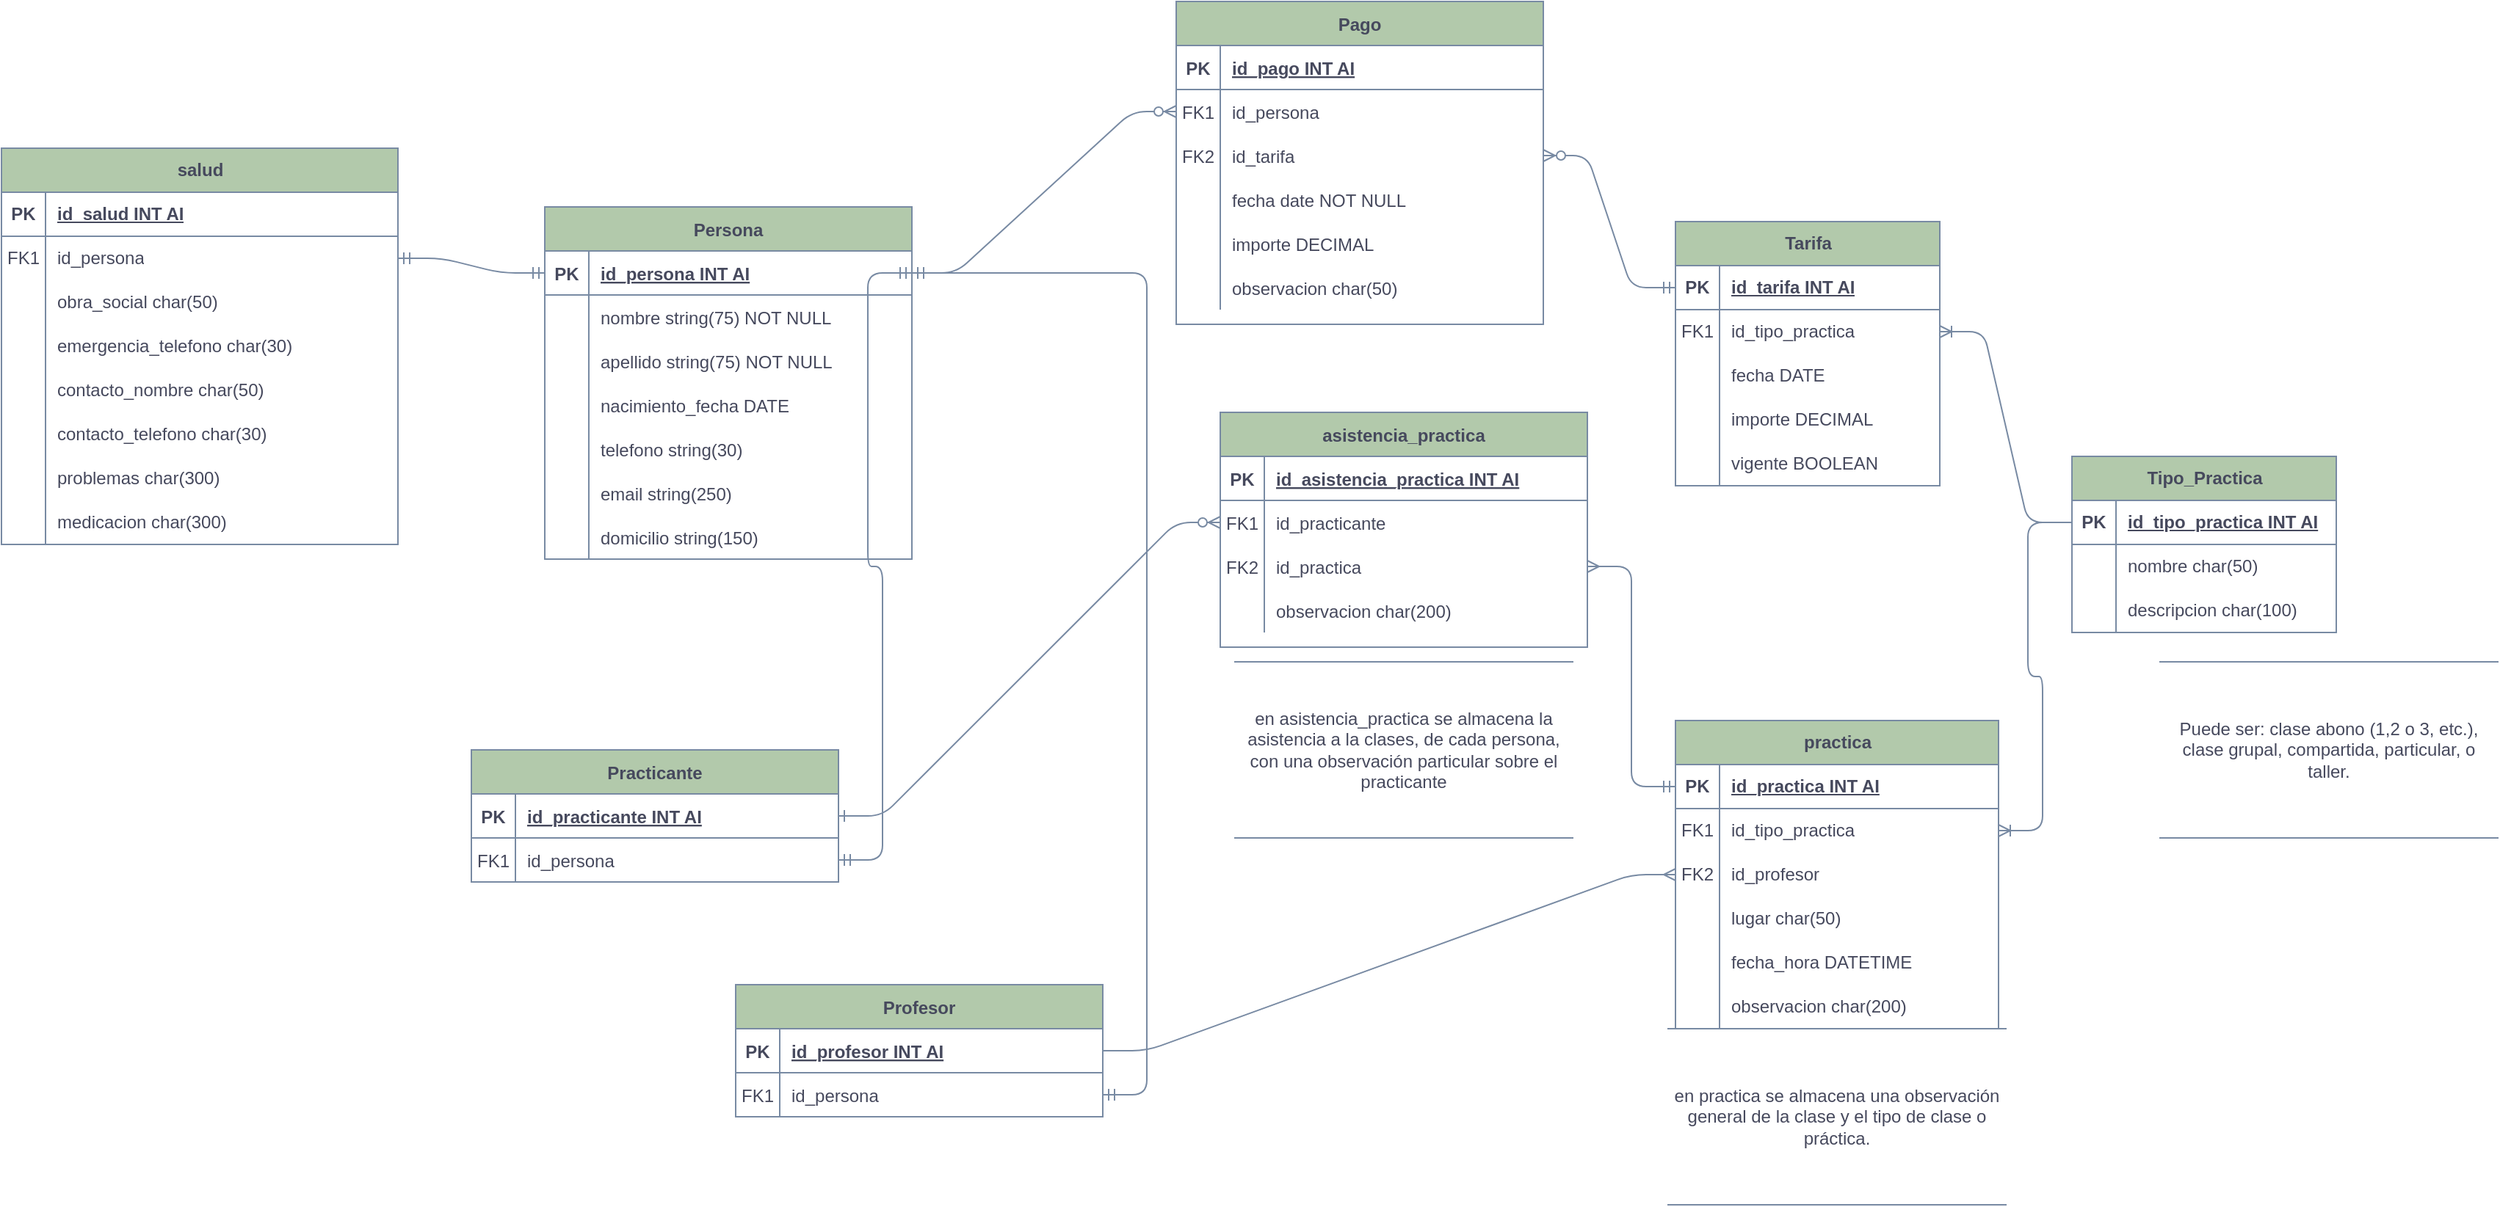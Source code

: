<mxfile version="24.7.4">
  <diagram name="Page-1" id="lLLKsgshNtCd9Sgo1Aam">
    <mxGraphModel dx="794" dy="686" grid="1" gridSize="10" guides="1" tooltips="1" connect="1" arrows="1" fold="1" page="1" pageScale="1" pageWidth="827" pageHeight="1169" math="0" shadow="0">
      <root>
        <mxCell id="0" />
        <mxCell id="1" parent="0" />
        <mxCell id="zrgPgJ_Zq0FAFuLVfWA_-1" value="" style="edgeStyle=entityRelationEdgeStyle;endArrow=ERzeroToMany;startArrow=ERone;endFill=1;startFill=0;labelBackgroundColor=none;strokeColor=#788AA3;fontColor=default;" parent="1" source="zrgPgJ_Zq0FAFuLVfWA_-23" target="zrgPgJ_Zq0FAFuLVfWA_-7" edge="1">
          <mxGeometry width="100" height="100" relative="1" as="geometry">
            <mxPoint x="1040" y="730" as="sourcePoint" />
            <mxPoint x="1140" y="630" as="targetPoint" />
          </mxGeometry>
        </mxCell>
        <mxCell id="zrgPgJ_Zq0FAFuLVfWA_-2" value="" style="edgeStyle=entityRelationEdgeStyle;endArrow=ERzeroToMany;startArrow=ERone;endFill=1;startFill=0;exitX=1;exitY=0.5;exitDx=0;exitDy=0;entryX=0;entryY=0.5;entryDx=0;entryDy=0;labelBackgroundColor=none;strokeColor=#788AA3;fontColor=default;" parent="1" source="zrgPgJ_Zq0FAFuLVfWA_-136" target="zrgPgJ_Zq0FAFuLVfWA_-111" edge="1">
          <mxGeometry width="100" height="100" relative="1" as="geometry">
            <mxPoint x="1070" y="220" as="sourcePoint" />
            <mxPoint x="1160" y="215" as="targetPoint" />
          </mxGeometry>
        </mxCell>
        <mxCell id="zrgPgJ_Zq0FAFuLVfWA_-3" value="Pago" style="shape=table;startSize=30;container=1;collapsible=1;childLayout=tableLayout;fixedRows=1;rowLines=0;fontStyle=1;align=center;resizeLast=1;labelBackgroundColor=none;fillColor=#B2C9AB;strokeColor=#788AA3;fontColor=#46495D;" parent="1" vertex="1">
          <mxGeometry x="840" y="40" width="250" height="220" as="geometry" />
        </mxCell>
        <mxCell id="zrgPgJ_Zq0FAFuLVfWA_-4" value="" style="shape=partialRectangle;collapsible=0;dropTarget=0;pointerEvents=0;fillColor=none;points=[[0,0.5],[1,0.5]];portConstraint=eastwest;top=0;left=0;right=0;bottom=1;labelBackgroundColor=none;strokeColor=#788AA3;fontColor=#46495D;" parent="zrgPgJ_Zq0FAFuLVfWA_-3" vertex="1">
          <mxGeometry y="30" width="250" height="30" as="geometry" />
        </mxCell>
        <mxCell id="zrgPgJ_Zq0FAFuLVfWA_-5" value="PK" style="shape=partialRectangle;overflow=hidden;connectable=0;fillColor=none;top=0;left=0;bottom=0;right=0;fontStyle=1;labelBackgroundColor=none;strokeColor=#788AA3;fontColor=#46495D;" parent="zrgPgJ_Zq0FAFuLVfWA_-4" vertex="1">
          <mxGeometry width="30" height="30" as="geometry">
            <mxRectangle width="30" height="30" as="alternateBounds" />
          </mxGeometry>
        </mxCell>
        <mxCell id="zrgPgJ_Zq0FAFuLVfWA_-6" value="id_pago INT AI" style="shape=partialRectangle;overflow=hidden;connectable=0;fillColor=none;top=0;left=0;bottom=0;right=0;align=left;spacingLeft=6;fontStyle=5;labelBackgroundColor=none;strokeColor=#788AA3;fontColor=#46495D;" parent="zrgPgJ_Zq0FAFuLVfWA_-4" vertex="1">
          <mxGeometry x="30" width="220" height="30" as="geometry">
            <mxRectangle width="220" height="30" as="alternateBounds" />
          </mxGeometry>
        </mxCell>
        <mxCell id="zrgPgJ_Zq0FAFuLVfWA_-7" value="" style="shape=partialRectangle;collapsible=0;dropTarget=0;pointerEvents=0;fillColor=none;points=[[0,0.5],[1,0.5]];portConstraint=eastwest;top=0;left=0;right=0;bottom=0;labelBackgroundColor=none;strokeColor=#788AA3;fontColor=#46495D;" parent="zrgPgJ_Zq0FAFuLVfWA_-3" vertex="1">
          <mxGeometry y="60" width="250" height="30" as="geometry" />
        </mxCell>
        <mxCell id="zrgPgJ_Zq0FAFuLVfWA_-8" value="FK1" style="shape=partialRectangle;overflow=hidden;connectable=0;fillColor=none;top=0;left=0;bottom=0;right=0;labelBackgroundColor=none;strokeColor=#788AA3;fontColor=#46495D;" parent="zrgPgJ_Zq0FAFuLVfWA_-7" vertex="1">
          <mxGeometry width="30" height="30" as="geometry">
            <mxRectangle width="30" height="30" as="alternateBounds" />
          </mxGeometry>
        </mxCell>
        <mxCell id="zrgPgJ_Zq0FAFuLVfWA_-9" value="id_persona" style="shape=partialRectangle;overflow=hidden;connectable=0;fillColor=none;top=0;left=0;bottom=0;right=0;align=left;spacingLeft=6;labelBackgroundColor=none;strokeColor=#788AA3;fontColor=#46495D;" parent="zrgPgJ_Zq0FAFuLVfWA_-7" vertex="1">
          <mxGeometry x="30" width="220" height="30" as="geometry">
            <mxRectangle width="220" height="30" as="alternateBounds" />
          </mxGeometry>
        </mxCell>
        <mxCell id="zrgPgJ_Zq0FAFuLVfWA_-10" style="shape=partialRectangle;collapsible=0;dropTarget=0;pointerEvents=0;fillColor=none;points=[[0,0.5],[1,0.5]];portConstraint=eastwest;top=0;left=0;right=0;bottom=0;labelBackgroundColor=none;strokeColor=#788AA3;fontColor=#46495D;" parent="zrgPgJ_Zq0FAFuLVfWA_-3" vertex="1">
          <mxGeometry y="90" width="250" height="30" as="geometry" />
        </mxCell>
        <mxCell id="zrgPgJ_Zq0FAFuLVfWA_-11" value="FK2" style="shape=partialRectangle;overflow=hidden;connectable=0;fillColor=none;top=0;left=0;bottom=0;right=0;labelBackgroundColor=none;strokeColor=#788AA3;fontColor=#46495D;" parent="zrgPgJ_Zq0FAFuLVfWA_-10" vertex="1">
          <mxGeometry width="30" height="30" as="geometry">
            <mxRectangle width="30" height="30" as="alternateBounds" />
          </mxGeometry>
        </mxCell>
        <mxCell id="zrgPgJ_Zq0FAFuLVfWA_-12" value="id_tarifa" style="shape=partialRectangle;overflow=hidden;connectable=0;fillColor=none;top=0;left=0;bottom=0;right=0;align=left;spacingLeft=6;labelBackgroundColor=none;strokeColor=#788AA3;fontColor=#46495D;" parent="zrgPgJ_Zq0FAFuLVfWA_-10" vertex="1">
          <mxGeometry x="30" width="220" height="30" as="geometry">
            <mxRectangle width="220" height="30" as="alternateBounds" />
          </mxGeometry>
        </mxCell>
        <mxCell id="zrgPgJ_Zq0FAFuLVfWA_-13" value="" style="shape=partialRectangle;collapsible=0;dropTarget=0;pointerEvents=0;fillColor=none;points=[[0,0.5],[1,0.5]];portConstraint=eastwest;top=0;left=0;right=0;bottom=0;labelBackgroundColor=none;strokeColor=#788AA3;fontColor=#46495D;" parent="zrgPgJ_Zq0FAFuLVfWA_-3" vertex="1">
          <mxGeometry y="120" width="250" height="30" as="geometry" />
        </mxCell>
        <mxCell id="zrgPgJ_Zq0FAFuLVfWA_-14" value="" style="shape=partialRectangle;overflow=hidden;connectable=0;fillColor=none;top=0;left=0;bottom=0;right=0;labelBackgroundColor=none;strokeColor=#788AA3;fontColor=#46495D;" parent="zrgPgJ_Zq0FAFuLVfWA_-13" vertex="1">
          <mxGeometry width="30" height="30" as="geometry">
            <mxRectangle width="30" height="30" as="alternateBounds" />
          </mxGeometry>
        </mxCell>
        <mxCell id="zrgPgJ_Zq0FAFuLVfWA_-15" value="fecha date NOT NULL" style="shape=partialRectangle;overflow=hidden;connectable=0;fillColor=none;top=0;left=0;bottom=0;right=0;align=left;spacingLeft=6;labelBackgroundColor=none;strokeColor=#788AA3;fontColor=#46495D;" parent="zrgPgJ_Zq0FAFuLVfWA_-13" vertex="1">
          <mxGeometry x="30" width="220" height="30" as="geometry">
            <mxRectangle width="220" height="30" as="alternateBounds" />
          </mxGeometry>
        </mxCell>
        <mxCell id="zrgPgJ_Zq0FAFuLVfWA_-16" style="shape=partialRectangle;collapsible=0;dropTarget=0;pointerEvents=0;fillColor=none;points=[[0,0.5],[1,0.5]];portConstraint=eastwest;top=0;left=0;right=0;bottom=0;labelBackgroundColor=none;strokeColor=#788AA3;fontColor=#46495D;" parent="zrgPgJ_Zq0FAFuLVfWA_-3" vertex="1">
          <mxGeometry y="150" width="250" height="30" as="geometry" />
        </mxCell>
        <mxCell id="zrgPgJ_Zq0FAFuLVfWA_-17" style="shape=partialRectangle;overflow=hidden;connectable=0;fillColor=none;top=0;left=0;bottom=0;right=0;labelBackgroundColor=none;strokeColor=#788AA3;fontColor=#46495D;" parent="zrgPgJ_Zq0FAFuLVfWA_-16" vertex="1">
          <mxGeometry width="30" height="30" as="geometry">
            <mxRectangle width="30" height="30" as="alternateBounds" />
          </mxGeometry>
        </mxCell>
        <mxCell id="zrgPgJ_Zq0FAFuLVfWA_-18" value="importe DECIMAL" style="shape=partialRectangle;overflow=hidden;connectable=0;fillColor=none;top=0;left=0;bottom=0;right=0;align=left;spacingLeft=6;labelBackgroundColor=none;strokeColor=#788AA3;fontColor=#46495D;" parent="zrgPgJ_Zq0FAFuLVfWA_-16" vertex="1">
          <mxGeometry x="30" width="220" height="30" as="geometry">
            <mxRectangle width="220" height="30" as="alternateBounds" />
          </mxGeometry>
        </mxCell>
        <mxCell id="zrgPgJ_Zq0FAFuLVfWA_-19" style="shape=partialRectangle;collapsible=0;dropTarget=0;pointerEvents=0;fillColor=none;points=[[0,0.5],[1,0.5]];portConstraint=eastwest;top=0;left=0;right=0;bottom=0;labelBackgroundColor=none;strokeColor=#788AA3;fontColor=#46495D;" parent="zrgPgJ_Zq0FAFuLVfWA_-3" vertex="1">
          <mxGeometry y="180" width="250" height="30" as="geometry" />
        </mxCell>
        <mxCell id="zrgPgJ_Zq0FAFuLVfWA_-20" style="shape=partialRectangle;overflow=hidden;connectable=0;fillColor=none;top=0;left=0;bottom=0;right=0;labelBackgroundColor=none;strokeColor=#788AA3;fontColor=#46495D;" parent="zrgPgJ_Zq0FAFuLVfWA_-19" vertex="1">
          <mxGeometry width="30" height="30" as="geometry">
            <mxRectangle width="30" height="30" as="alternateBounds" />
          </mxGeometry>
        </mxCell>
        <mxCell id="zrgPgJ_Zq0FAFuLVfWA_-21" value="observacion char(50)" style="shape=partialRectangle;overflow=hidden;connectable=0;fillColor=none;top=0;left=0;bottom=0;right=0;align=left;spacingLeft=6;labelBackgroundColor=none;strokeColor=#788AA3;fontColor=#46495D;" parent="zrgPgJ_Zq0FAFuLVfWA_-19" vertex="1">
          <mxGeometry x="30" width="220" height="30" as="geometry">
            <mxRectangle width="220" height="30" as="alternateBounds" />
          </mxGeometry>
        </mxCell>
        <mxCell id="zrgPgJ_Zq0FAFuLVfWA_-22" value="Persona" style="shape=table;startSize=30;container=1;collapsible=1;childLayout=tableLayout;fixedRows=1;rowLines=0;fontStyle=1;align=center;resizeLast=1;labelBackgroundColor=none;fillColor=#B2C9AB;strokeColor=#788AA3;fontColor=#46495D;" parent="1" vertex="1">
          <mxGeometry x="410" y="180" width="250" height="240" as="geometry" />
        </mxCell>
        <mxCell id="zrgPgJ_Zq0FAFuLVfWA_-23" value="" style="shape=partialRectangle;collapsible=0;dropTarget=0;pointerEvents=0;fillColor=none;points=[[0,0.5],[1,0.5]];portConstraint=eastwest;top=0;left=0;right=0;bottom=1;labelBackgroundColor=none;strokeColor=#788AA3;fontColor=#46495D;" parent="zrgPgJ_Zq0FAFuLVfWA_-22" vertex="1">
          <mxGeometry y="30" width="250" height="30" as="geometry" />
        </mxCell>
        <mxCell id="zrgPgJ_Zq0FAFuLVfWA_-24" value="PK" style="shape=partialRectangle;overflow=hidden;connectable=0;fillColor=none;top=0;left=0;bottom=0;right=0;fontStyle=1;labelBackgroundColor=none;strokeColor=#788AA3;fontColor=#46495D;" parent="zrgPgJ_Zq0FAFuLVfWA_-23" vertex="1">
          <mxGeometry width="30" height="30" as="geometry">
            <mxRectangle width="30" height="30" as="alternateBounds" />
          </mxGeometry>
        </mxCell>
        <mxCell id="zrgPgJ_Zq0FAFuLVfWA_-25" value="id_persona INT AI" style="shape=partialRectangle;overflow=hidden;connectable=0;fillColor=none;top=0;left=0;bottom=0;right=0;align=left;spacingLeft=6;fontStyle=5;labelBackgroundColor=none;strokeColor=#788AA3;fontColor=#46495D;" parent="zrgPgJ_Zq0FAFuLVfWA_-23" vertex="1">
          <mxGeometry x="30" width="220" height="30" as="geometry">
            <mxRectangle width="220" height="30" as="alternateBounds" />
          </mxGeometry>
        </mxCell>
        <mxCell id="zrgPgJ_Zq0FAFuLVfWA_-26" value="" style="shape=partialRectangle;collapsible=0;dropTarget=0;pointerEvents=0;fillColor=none;points=[[0,0.5],[1,0.5]];portConstraint=eastwest;top=0;left=0;right=0;bottom=0;labelBackgroundColor=none;strokeColor=#788AA3;fontColor=#46495D;" parent="zrgPgJ_Zq0FAFuLVfWA_-22" vertex="1">
          <mxGeometry y="60" width="250" height="30" as="geometry" />
        </mxCell>
        <mxCell id="zrgPgJ_Zq0FAFuLVfWA_-27" value="" style="shape=partialRectangle;overflow=hidden;connectable=0;fillColor=none;top=0;left=0;bottom=0;right=0;labelBackgroundColor=none;strokeColor=#788AA3;fontColor=#46495D;" parent="zrgPgJ_Zq0FAFuLVfWA_-26" vertex="1">
          <mxGeometry width="30" height="30" as="geometry">
            <mxRectangle width="30" height="30" as="alternateBounds" />
          </mxGeometry>
        </mxCell>
        <mxCell id="zrgPgJ_Zq0FAFuLVfWA_-28" value="nombre string(75) NOT NULL" style="shape=partialRectangle;overflow=hidden;connectable=0;fillColor=none;top=0;left=0;bottom=0;right=0;align=left;spacingLeft=6;rowspan=1;labelBackgroundColor=none;strokeColor=#788AA3;fontColor=#46495D;" parent="zrgPgJ_Zq0FAFuLVfWA_-26" vertex="1">
          <mxGeometry x="30" width="220" height="30" as="geometry">
            <mxRectangle width="220" height="30" as="alternateBounds" />
          </mxGeometry>
        </mxCell>
        <mxCell id="zrgPgJ_Zq0FAFuLVfWA_-29" style="shape=partialRectangle;collapsible=0;dropTarget=0;pointerEvents=0;fillColor=none;points=[[0,0.5],[1,0.5]];portConstraint=eastwest;top=0;left=0;right=0;bottom=0;labelBackgroundColor=none;strokeColor=#788AA3;fontColor=#46495D;" parent="zrgPgJ_Zq0FAFuLVfWA_-22" vertex="1">
          <mxGeometry y="90" width="250" height="30" as="geometry" />
        </mxCell>
        <mxCell id="zrgPgJ_Zq0FAFuLVfWA_-30" style="shape=partialRectangle;overflow=hidden;connectable=0;fillColor=none;top=0;left=0;bottom=0;right=0;labelBackgroundColor=none;strokeColor=#788AA3;fontColor=#46495D;" parent="zrgPgJ_Zq0FAFuLVfWA_-29" vertex="1">
          <mxGeometry width="30" height="30" as="geometry">
            <mxRectangle width="30" height="30" as="alternateBounds" />
          </mxGeometry>
        </mxCell>
        <mxCell id="zrgPgJ_Zq0FAFuLVfWA_-31" value="apellido string(75) NOT NULL" style="shape=partialRectangle;overflow=hidden;connectable=0;fillColor=none;top=0;left=0;bottom=0;right=0;align=left;spacingLeft=6;labelBackgroundColor=none;strokeColor=#788AA3;fontColor=#46495D;" parent="zrgPgJ_Zq0FAFuLVfWA_-29" vertex="1">
          <mxGeometry x="30" width="220" height="30" as="geometry">
            <mxRectangle width="220" height="30" as="alternateBounds" />
          </mxGeometry>
        </mxCell>
        <mxCell id="zrgPgJ_Zq0FAFuLVfWA_-32" style="shape=partialRectangle;collapsible=0;dropTarget=0;pointerEvents=0;fillColor=none;points=[[0,0.5],[1,0.5]];portConstraint=eastwest;top=0;left=0;right=0;bottom=0;labelBackgroundColor=none;strokeColor=#788AA3;fontColor=#46495D;" parent="zrgPgJ_Zq0FAFuLVfWA_-22" vertex="1">
          <mxGeometry y="120" width="250" height="30" as="geometry" />
        </mxCell>
        <mxCell id="zrgPgJ_Zq0FAFuLVfWA_-33" style="shape=partialRectangle;overflow=hidden;connectable=0;fillColor=none;top=0;left=0;bottom=0;right=0;labelBackgroundColor=none;strokeColor=#788AA3;fontColor=#46495D;" parent="zrgPgJ_Zq0FAFuLVfWA_-32" vertex="1">
          <mxGeometry width="30" height="30" as="geometry">
            <mxRectangle width="30" height="30" as="alternateBounds" />
          </mxGeometry>
        </mxCell>
        <mxCell id="zrgPgJ_Zq0FAFuLVfWA_-34" value="nacimiento_fecha DATE" style="shape=partialRectangle;overflow=hidden;connectable=0;fillColor=none;top=0;left=0;bottom=0;right=0;align=left;spacingLeft=6;labelBackgroundColor=none;strokeColor=#788AA3;fontColor=#46495D;" parent="zrgPgJ_Zq0FAFuLVfWA_-32" vertex="1">
          <mxGeometry x="30" width="220" height="30" as="geometry">
            <mxRectangle width="220" height="30" as="alternateBounds" />
          </mxGeometry>
        </mxCell>
        <mxCell id="zrgPgJ_Zq0FAFuLVfWA_-35" style="shape=partialRectangle;collapsible=0;dropTarget=0;pointerEvents=0;fillColor=none;points=[[0,0.5],[1,0.5]];portConstraint=eastwest;top=0;left=0;right=0;bottom=0;labelBackgroundColor=none;strokeColor=#788AA3;fontColor=#46495D;" parent="zrgPgJ_Zq0FAFuLVfWA_-22" vertex="1">
          <mxGeometry y="150" width="250" height="30" as="geometry" />
        </mxCell>
        <mxCell id="zrgPgJ_Zq0FAFuLVfWA_-36" style="shape=partialRectangle;overflow=hidden;connectable=0;fillColor=none;top=0;left=0;bottom=0;right=0;labelBackgroundColor=none;strokeColor=#788AA3;fontColor=#46495D;" parent="zrgPgJ_Zq0FAFuLVfWA_-35" vertex="1">
          <mxGeometry width="30" height="30" as="geometry">
            <mxRectangle width="30" height="30" as="alternateBounds" />
          </mxGeometry>
        </mxCell>
        <mxCell id="zrgPgJ_Zq0FAFuLVfWA_-37" value="telefono string(30)" style="shape=partialRectangle;overflow=hidden;connectable=0;fillColor=none;top=0;left=0;bottom=0;right=0;align=left;spacingLeft=6;labelBackgroundColor=none;strokeColor=#788AA3;fontColor=#46495D;" parent="zrgPgJ_Zq0FAFuLVfWA_-35" vertex="1">
          <mxGeometry x="30" width="220" height="30" as="geometry">
            <mxRectangle width="220" height="30" as="alternateBounds" />
          </mxGeometry>
        </mxCell>
        <mxCell id="zrgPgJ_Zq0FAFuLVfWA_-38" style="shape=partialRectangle;collapsible=0;dropTarget=0;pointerEvents=0;fillColor=none;points=[[0,0.5],[1,0.5]];portConstraint=eastwest;top=0;left=0;right=0;bottom=0;labelBackgroundColor=none;strokeColor=#788AA3;fontColor=#46495D;" parent="zrgPgJ_Zq0FAFuLVfWA_-22" vertex="1">
          <mxGeometry y="180" width="250" height="30" as="geometry" />
        </mxCell>
        <mxCell id="zrgPgJ_Zq0FAFuLVfWA_-39" style="shape=partialRectangle;overflow=hidden;connectable=0;fillColor=none;top=0;left=0;bottom=0;right=0;labelBackgroundColor=none;strokeColor=#788AA3;fontColor=#46495D;" parent="zrgPgJ_Zq0FAFuLVfWA_-38" vertex="1">
          <mxGeometry width="30" height="30" as="geometry">
            <mxRectangle width="30" height="30" as="alternateBounds" />
          </mxGeometry>
        </mxCell>
        <mxCell id="zrgPgJ_Zq0FAFuLVfWA_-40" value="email string(250)" style="shape=partialRectangle;overflow=hidden;connectable=0;fillColor=none;top=0;left=0;bottom=0;right=0;align=left;spacingLeft=6;labelBackgroundColor=none;strokeColor=#788AA3;fontColor=#46495D;" parent="zrgPgJ_Zq0FAFuLVfWA_-38" vertex="1">
          <mxGeometry x="30" width="220" height="30" as="geometry">
            <mxRectangle width="220" height="30" as="alternateBounds" />
          </mxGeometry>
        </mxCell>
        <mxCell id="zrgPgJ_Zq0FAFuLVfWA_-41" style="shape=partialRectangle;collapsible=0;dropTarget=0;pointerEvents=0;fillColor=none;points=[[0,0.5],[1,0.5]];portConstraint=eastwest;top=0;left=0;right=0;bottom=0;labelBackgroundColor=none;strokeColor=#788AA3;fontColor=#46495D;" parent="zrgPgJ_Zq0FAFuLVfWA_-22" vertex="1">
          <mxGeometry y="210" width="250" height="30" as="geometry" />
        </mxCell>
        <mxCell id="zrgPgJ_Zq0FAFuLVfWA_-42" style="shape=partialRectangle;overflow=hidden;connectable=0;fillColor=none;top=0;left=0;bottom=0;right=0;labelBackgroundColor=none;strokeColor=#788AA3;fontColor=#46495D;" parent="zrgPgJ_Zq0FAFuLVfWA_-41" vertex="1">
          <mxGeometry width="30" height="30" as="geometry">
            <mxRectangle width="30" height="30" as="alternateBounds" />
          </mxGeometry>
        </mxCell>
        <mxCell id="zrgPgJ_Zq0FAFuLVfWA_-43" value="domicilio string(150)" style="shape=partialRectangle;overflow=hidden;connectable=0;fillColor=none;top=0;left=0;bottom=0;right=0;align=left;spacingLeft=6;labelBackgroundColor=none;strokeColor=#788AA3;fontColor=#46495D;" parent="zrgPgJ_Zq0FAFuLVfWA_-41" vertex="1">
          <mxGeometry x="30" width="220" height="30" as="geometry">
            <mxRectangle width="220" height="30" as="alternateBounds" />
          </mxGeometry>
        </mxCell>
        <mxCell id="zrgPgJ_Zq0FAFuLVfWA_-44" value="Tarifa" style="shape=table;startSize=30;container=1;collapsible=1;childLayout=tableLayout;fixedRows=1;rowLines=0;fontStyle=1;align=center;resizeLast=1;html=1;labelBackgroundColor=none;fillColor=#B2C9AB;strokeColor=#788AA3;fontColor=#46495D;" parent="1" vertex="1">
          <mxGeometry x="1180" y="190" width="180" height="180" as="geometry" />
        </mxCell>
        <mxCell id="zrgPgJ_Zq0FAFuLVfWA_-45" value="" style="shape=tableRow;horizontal=0;startSize=0;swimlaneHead=0;swimlaneBody=0;fillColor=none;collapsible=0;dropTarget=0;points=[[0,0.5],[1,0.5]];portConstraint=eastwest;top=0;left=0;right=0;bottom=1;labelBackgroundColor=none;strokeColor=#788AA3;fontColor=#46495D;" parent="zrgPgJ_Zq0FAFuLVfWA_-44" vertex="1">
          <mxGeometry y="30" width="180" height="30" as="geometry" />
        </mxCell>
        <mxCell id="zrgPgJ_Zq0FAFuLVfWA_-46" value="PK" style="shape=partialRectangle;connectable=0;fillColor=none;top=0;left=0;bottom=0;right=0;fontStyle=1;overflow=hidden;whiteSpace=wrap;html=1;labelBackgroundColor=none;strokeColor=#788AA3;fontColor=#46495D;" parent="zrgPgJ_Zq0FAFuLVfWA_-45" vertex="1">
          <mxGeometry width="30" height="30" as="geometry">
            <mxRectangle width="30" height="30" as="alternateBounds" />
          </mxGeometry>
        </mxCell>
        <mxCell id="zrgPgJ_Zq0FAFuLVfWA_-47" value="id_tarifa INT AI" style="shape=partialRectangle;connectable=0;fillColor=none;top=0;left=0;bottom=0;right=0;align=left;spacingLeft=6;fontStyle=5;overflow=hidden;whiteSpace=wrap;html=1;labelBackgroundColor=none;strokeColor=#788AA3;fontColor=#46495D;" parent="zrgPgJ_Zq0FAFuLVfWA_-45" vertex="1">
          <mxGeometry x="30" width="150" height="30" as="geometry">
            <mxRectangle width="150" height="30" as="alternateBounds" />
          </mxGeometry>
        </mxCell>
        <mxCell id="zrgPgJ_Zq0FAFuLVfWA_-48" style="shape=tableRow;horizontal=0;startSize=0;swimlaneHead=0;swimlaneBody=0;fillColor=none;collapsible=0;dropTarget=0;points=[[0,0.5],[1,0.5]];portConstraint=eastwest;top=0;left=0;right=0;bottom=0;labelBackgroundColor=none;strokeColor=#788AA3;fontColor=#46495D;" parent="zrgPgJ_Zq0FAFuLVfWA_-44" vertex="1">
          <mxGeometry y="60" width="180" height="30" as="geometry" />
        </mxCell>
        <mxCell id="zrgPgJ_Zq0FAFuLVfWA_-49" value="FK1" style="shape=partialRectangle;connectable=0;fillColor=none;top=0;left=0;bottom=0;right=0;editable=1;overflow=hidden;whiteSpace=wrap;html=1;labelBackgroundColor=none;strokeColor=#788AA3;fontColor=#46495D;" parent="zrgPgJ_Zq0FAFuLVfWA_-48" vertex="1">
          <mxGeometry width="30" height="30" as="geometry">
            <mxRectangle width="30" height="30" as="alternateBounds" />
          </mxGeometry>
        </mxCell>
        <mxCell id="zrgPgJ_Zq0FAFuLVfWA_-50" value="id_tipo_practica" style="shape=partialRectangle;connectable=0;fillColor=none;top=0;left=0;bottom=0;right=0;align=left;spacingLeft=6;overflow=hidden;whiteSpace=wrap;html=1;labelBackgroundColor=none;strokeColor=#788AA3;fontColor=#46495D;" parent="zrgPgJ_Zq0FAFuLVfWA_-48" vertex="1">
          <mxGeometry x="30" width="150" height="30" as="geometry">
            <mxRectangle width="150" height="30" as="alternateBounds" />
          </mxGeometry>
        </mxCell>
        <mxCell id="zrgPgJ_Zq0FAFuLVfWA_-51" value="" style="shape=tableRow;horizontal=0;startSize=0;swimlaneHead=0;swimlaneBody=0;fillColor=none;collapsible=0;dropTarget=0;points=[[0,0.5],[1,0.5]];portConstraint=eastwest;top=0;left=0;right=0;bottom=0;labelBackgroundColor=none;strokeColor=#788AA3;fontColor=#46495D;" parent="zrgPgJ_Zq0FAFuLVfWA_-44" vertex="1">
          <mxGeometry y="90" width="180" height="30" as="geometry" />
        </mxCell>
        <mxCell id="zrgPgJ_Zq0FAFuLVfWA_-52" value="" style="shape=partialRectangle;connectable=0;fillColor=none;top=0;left=0;bottom=0;right=0;editable=1;overflow=hidden;whiteSpace=wrap;html=1;labelBackgroundColor=none;strokeColor=#788AA3;fontColor=#46495D;" parent="zrgPgJ_Zq0FAFuLVfWA_-51" vertex="1">
          <mxGeometry width="30" height="30" as="geometry">
            <mxRectangle width="30" height="30" as="alternateBounds" />
          </mxGeometry>
        </mxCell>
        <mxCell id="zrgPgJ_Zq0FAFuLVfWA_-53" value="fecha DATE" style="shape=partialRectangle;connectable=0;fillColor=none;top=0;left=0;bottom=0;right=0;align=left;spacingLeft=6;overflow=hidden;whiteSpace=wrap;html=1;labelBackgroundColor=none;strokeColor=#788AA3;fontColor=#46495D;" parent="zrgPgJ_Zq0FAFuLVfWA_-51" vertex="1">
          <mxGeometry x="30" width="150" height="30" as="geometry">
            <mxRectangle width="150" height="30" as="alternateBounds" />
          </mxGeometry>
        </mxCell>
        <mxCell id="zrgPgJ_Zq0FAFuLVfWA_-54" value="" style="shape=tableRow;horizontal=0;startSize=0;swimlaneHead=0;swimlaneBody=0;fillColor=none;collapsible=0;dropTarget=0;points=[[0,0.5],[1,0.5]];portConstraint=eastwest;top=0;left=0;right=0;bottom=0;labelBackgroundColor=none;strokeColor=#788AA3;fontColor=#46495D;" parent="zrgPgJ_Zq0FAFuLVfWA_-44" vertex="1">
          <mxGeometry y="120" width="180" height="30" as="geometry" />
        </mxCell>
        <mxCell id="zrgPgJ_Zq0FAFuLVfWA_-55" value="" style="shape=partialRectangle;connectable=0;fillColor=none;top=0;left=0;bottom=0;right=0;editable=1;overflow=hidden;whiteSpace=wrap;html=1;labelBackgroundColor=none;strokeColor=#788AA3;fontColor=#46495D;" parent="zrgPgJ_Zq0FAFuLVfWA_-54" vertex="1">
          <mxGeometry width="30" height="30" as="geometry">
            <mxRectangle width="30" height="30" as="alternateBounds" />
          </mxGeometry>
        </mxCell>
        <mxCell id="zrgPgJ_Zq0FAFuLVfWA_-56" value="importe DECIMAL" style="shape=partialRectangle;connectable=0;fillColor=none;top=0;left=0;bottom=0;right=0;align=left;spacingLeft=6;overflow=hidden;whiteSpace=wrap;html=1;labelBackgroundColor=none;strokeColor=#788AA3;fontColor=#46495D;" parent="zrgPgJ_Zq0FAFuLVfWA_-54" vertex="1">
          <mxGeometry x="30" width="150" height="30" as="geometry">
            <mxRectangle width="150" height="30" as="alternateBounds" />
          </mxGeometry>
        </mxCell>
        <mxCell id="zrgPgJ_Zq0FAFuLVfWA_-57" style="shape=tableRow;horizontal=0;startSize=0;swimlaneHead=0;swimlaneBody=0;fillColor=none;collapsible=0;dropTarget=0;points=[[0,0.5],[1,0.5]];portConstraint=eastwest;top=0;left=0;right=0;bottom=0;labelBackgroundColor=none;strokeColor=#788AA3;fontColor=#46495D;" parent="zrgPgJ_Zq0FAFuLVfWA_-44" vertex="1">
          <mxGeometry y="150" width="180" height="30" as="geometry" />
        </mxCell>
        <mxCell id="zrgPgJ_Zq0FAFuLVfWA_-58" style="shape=partialRectangle;connectable=0;fillColor=none;top=0;left=0;bottom=0;right=0;editable=1;overflow=hidden;whiteSpace=wrap;html=1;labelBackgroundColor=none;strokeColor=#788AA3;fontColor=#46495D;" parent="zrgPgJ_Zq0FAFuLVfWA_-57" vertex="1">
          <mxGeometry width="30" height="30" as="geometry">
            <mxRectangle width="30" height="30" as="alternateBounds" />
          </mxGeometry>
        </mxCell>
        <mxCell id="zrgPgJ_Zq0FAFuLVfWA_-59" value="vigente BOOLEAN" style="shape=partialRectangle;connectable=0;fillColor=none;top=0;left=0;bottom=0;right=0;align=left;spacingLeft=6;overflow=hidden;whiteSpace=wrap;html=1;labelBackgroundColor=none;strokeColor=#788AA3;fontColor=#46495D;" parent="zrgPgJ_Zq0FAFuLVfWA_-57" vertex="1">
          <mxGeometry x="30" width="150" height="30" as="geometry">
            <mxRectangle width="150" height="30" as="alternateBounds" />
          </mxGeometry>
        </mxCell>
        <mxCell id="zrgPgJ_Zq0FAFuLVfWA_-60" value="salud" style="shape=table;startSize=30;container=1;collapsible=1;childLayout=tableLayout;fixedRows=1;rowLines=0;fontStyle=1;align=center;resizeLast=1;html=1;labelBackgroundColor=none;fillColor=#B2C9AB;strokeColor=#788AA3;fontColor=#46495D;" parent="1" vertex="1">
          <mxGeometry x="40" y="140" width="270" height="270" as="geometry" />
        </mxCell>
        <mxCell id="zrgPgJ_Zq0FAFuLVfWA_-61" value="" style="shape=tableRow;horizontal=0;startSize=0;swimlaneHead=0;swimlaneBody=0;fillColor=none;collapsible=0;dropTarget=0;points=[[0,0.5],[1,0.5]];portConstraint=eastwest;top=0;left=0;right=0;bottom=1;labelBackgroundColor=none;strokeColor=#788AA3;fontColor=#46495D;" parent="zrgPgJ_Zq0FAFuLVfWA_-60" vertex="1">
          <mxGeometry y="30" width="270" height="30" as="geometry" />
        </mxCell>
        <mxCell id="zrgPgJ_Zq0FAFuLVfWA_-62" value="PK" style="shape=partialRectangle;connectable=0;fillColor=none;top=0;left=0;bottom=0;right=0;fontStyle=1;overflow=hidden;whiteSpace=wrap;html=1;labelBackgroundColor=none;strokeColor=#788AA3;fontColor=#46495D;" parent="zrgPgJ_Zq0FAFuLVfWA_-61" vertex="1">
          <mxGeometry width="30" height="30" as="geometry">
            <mxRectangle width="30" height="30" as="alternateBounds" />
          </mxGeometry>
        </mxCell>
        <mxCell id="zrgPgJ_Zq0FAFuLVfWA_-63" value="id_salud INT AI" style="shape=partialRectangle;connectable=0;fillColor=none;top=0;left=0;bottom=0;right=0;align=left;spacingLeft=6;fontStyle=5;overflow=hidden;whiteSpace=wrap;html=1;labelBackgroundColor=none;strokeColor=#788AA3;fontColor=#46495D;" parent="zrgPgJ_Zq0FAFuLVfWA_-61" vertex="1">
          <mxGeometry x="30" width="240" height="30" as="geometry">
            <mxRectangle width="240" height="30" as="alternateBounds" />
          </mxGeometry>
        </mxCell>
        <mxCell id="zrgPgJ_Zq0FAFuLVfWA_-64" value="" style="shape=tableRow;horizontal=0;startSize=0;swimlaneHead=0;swimlaneBody=0;fillColor=none;collapsible=0;dropTarget=0;points=[[0,0.5],[1,0.5]];portConstraint=eastwest;top=0;left=0;right=0;bottom=0;labelBackgroundColor=none;strokeColor=#788AA3;fontColor=#46495D;" parent="zrgPgJ_Zq0FAFuLVfWA_-60" vertex="1">
          <mxGeometry y="60" width="270" height="30" as="geometry" />
        </mxCell>
        <mxCell id="zrgPgJ_Zq0FAFuLVfWA_-65" value="FK1" style="shape=partialRectangle;connectable=0;fillColor=none;top=0;left=0;bottom=0;right=0;editable=1;overflow=hidden;whiteSpace=wrap;html=1;labelBackgroundColor=none;strokeColor=#788AA3;fontColor=#46495D;" parent="zrgPgJ_Zq0FAFuLVfWA_-64" vertex="1">
          <mxGeometry width="30" height="30" as="geometry">
            <mxRectangle width="30" height="30" as="alternateBounds" />
          </mxGeometry>
        </mxCell>
        <mxCell id="zrgPgJ_Zq0FAFuLVfWA_-66" value="id_persona" style="shape=partialRectangle;connectable=0;fillColor=none;top=0;left=0;bottom=0;right=0;align=left;spacingLeft=6;overflow=hidden;whiteSpace=wrap;html=1;labelBackgroundColor=none;strokeColor=#788AA3;fontColor=#46495D;" parent="zrgPgJ_Zq0FAFuLVfWA_-64" vertex="1">
          <mxGeometry x="30" width="240" height="30" as="geometry">
            <mxRectangle width="240" height="30" as="alternateBounds" />
          </mxGeometry>
        </mxCell>
        <mxCell id="zrgPgJ_Zq0FAFuLVfWA_-67" value="" style="shape=tableRow;horizontal=0;startSize=0;swimlaneHead=0;swimlaneBody=0;fillColor=none;collapsible=0;dropTarget=0;points=[[0,0.5],[1,0.5]];portConstraint=eastwest;top=0;left=0;right=0;bottom=0;labelBackgroundColor=none;strokeColor=#788AA3;fontColor=#46495D;" parent="zrgPgJ_Zq0FAFuLVfWA_-60" vertex="1">
          <mxGeometry y="90" width="270" height="30" as="geometry" />
        </mxCell>
        <mxCell id="zrgPgJ_Zq0FAFuLVfWA_-68" value="" style="shape=partialRectangle;connectable=0;fillColor=none;top=0;left=0;bottom=0;right=0;editable=1;overflow=hidden;whiteSpace=wrap;html=1;labelBackgroundColor=none;strokeColor=#788AA3;fontColor=#46495D;" parent="zrgPgJ_Zq0FAFuLVfWA_-67" vertex="1">
          <mxGeometry width="30" height="30" as="geometry">
            <mxRectangle width="30" height="30" as="alternateBounds" />
          </mxGeometry>
        </mxCell>
        <mxCell id="zrgPgJ_Zq0FAFuLVfWA_-69" value="obra_social char(50)" style="shape=partialRectangle;connectable=0;fillColor=none;top=0;left=0;bottom=0;right=0;align=left;spacingLeft=6;overflow=hidden;whiteSpace=wrap;html=1;labelBackgroundColor=none;strokeColor=#788AA3;fontColor=#46495D;" parent="zrgPgJ_Zq0FAFuLVfWA_-67" vertex="1">
          <mxGeometry x="30" width="240" height="30" as="geometry">
            <mxRectangle width="240" height="30" as="alternateBounds" />
          </mxGeometry>
        </mxCell>
        <mxCell id="zrgPgJ_Zq0FAFuLVfWA_-70" style="shape=tableRow;horizontal=0;startSize=0;swimlaneHead=0;swimlaneBody=0;fillColor=none;collapsible=0;dropTarget=0;points=[[0,0.5],[1,0.5]];portConstraint=eastwest;top=0;left=0;right=0;bottom=0;labelBackgroundColor=none;strokeColor=#788AA3;fontColor=#46495D;" parent="zrgPgJ_Zq0FAFuLVfWA_-60" vertex="1">
          <mxGeometry y="120" width="270" height="30" as="geometry" />
        </mxCell>
        <mxCell id="zrgPgJ_Zq0FAFuLVfWA_-71" style="shape=partialRectangle;connectable=0;fillColor=none;top=0;left=0;bottom=0;right=0;editable=1;overflow=hidden;whiteSpace=wrap;html=1;labelBackgroundColor=none;strokeColor=#788AA3;fontColor=#46495D;" parent="zrgPgJ_Zq0FAFuLVfWA_-70" vertex="1">
          <mxGeometry width="30" height="30" as="geometry">
            <mxRectangle width="30" height="30" as="alternateBounds" />
          </mxGeometry>
        </mxCell>
        <mxCell id="zrgPgJ_Zq0FAFuLVfWA_-72" value="emergencia_telefono char(30)" style="shape=partialRectangle;connectable=0;fillColor=none;top=0;left=0;bottom=0;right=0;align=left;spacingLeft=6;overflow=hidden;whiteSpace=wrap;html=1;labelBackgroundColor=none;strokeColor=#788AA3;fontColor=#46495D;" parent="zrgPgJ_Zq0FAFuLVfWA_-70" vertex="1">
          <mxGeometry x="30" width="240" height="30" as="geometry">
            <mxRectangle width="240" height="30" as="alternateBounds" />
          </mxGeometry>
        </mxCell>
        <mxCell id="zrgPgJ_Zq0FAFuLVfWA_-73" value="" style="shape=tableRow;horizontal=0;startSize=0;swimlaneHead=0;swimlaneBody=0;fillColor=none;collapsible=0;dropTarget=0;points=[[0,0.5],[1,0.5]];portConstraint=eastwest;top=0;left=0;right=0;bottom=0;labelBackgroundColor=none;strokeColor=#788AA3;fontColor=#46495D;" parent="zrgPgJ_Zq0FAFuLVfWA_-60" vertex="1">
          <mxGeometry y="150" width="270" height="30" as="geometry" />
        </mxCell>
        <mxCell id="zrgPgJ_Zq0FAFuLVfWA_-74" value="" style="shape=partialRectangle;connectable=0;fillColor=none;top=0;left=0;bottom=0;right=0;editable=1;overflow=hidden;whiteSpace=wrap;html=1;labelBackgroundColor=none;strokeColor=#788AA3;fontColor=#46495D;" parent="zrgPgJ_Zq0FAFuLVfWA_-73" vertex="1">
          <mxGeometry width="30" height="30" as="geometry">
            <mxRectangle width="30" height="30" as="alternateBounds" />
          </mxGeometry>
        </mxCell>
        <mxCell id="zrgPgJ_Zq0FAFuLVfWA_-75" value="contacto_nombre char(50)" style="shape=partialRectangle;connectable=0;fillColor=none;top=0;left=0;bottom=0;right=0;align=left;spacingLeft=6;overflow=hidden;whiteSpace=wrap;html=1;labelBackgroundColor=none;strokeColor=#788AA3;fontColor=#46495D;" parent="zrgPgJ_Zq0FAFuLVfWA_-73" vertex="1">
          <mxGeometry x="30" width="240" height="30" as="geometry">
            <mxRectangle width="240" height="30" as="alternateBounds" />
          </mxGeometry>
        </mxCell>
        <mxCell id="zrgPgJ_Zq0FAFuLVfWA_-76" style="shape=tableRow;horizontal=0;startSize=0;swimlaneHead=0;swimlaneBody=0;fillColor=none;collapsible=0;dropTarget=0;points=[[0,0.5],[1,0.5]];portConstraint=eastwest;top=0;left=0;right=0;bottom=0;labelBackgroundColor=none;strokeColor=#788AA3;fontColor=#46495D;" parent="zrgPgJ_Zq0FAFuLVfWA_-60" vertex="1">
          <mxGeometry y="180" width="270" height="30" as="geometry" />
        </mxCell>
        <mxCell id="zrgPgJ_Zq0FAFuLVfWA_-77" style="shape=partialRectangle;connectable=0;fillColor=none;top=0;left=0;bottom=0;right=0;editable=1;overflow=hidden;whiteSpace=wrap;html=1;labelBackgroundColor=none;strokeColor=#788AA3;fontColor=#46495D;" parent="zrgPgJ_Zq0FAFuLVfWA_-76" vertex="1">
          <mxGeometry width="30" height="30" as="geometry">
            <mxRectangle width="30" height="30" as="alternateBounds" />
          </mxGeometry>
        </mxCell>
        <mxCell id="zrgPgJ_Zq0FAFuLVfWA_-78" value="contacto_telefono char(30)" style="shape=partialRectangle;connectable=0;fillColor=none;top=0;left=0;bottom=0;right=0;align=left;spacingLeft=6;overflow=hidden;whiteSpace=wrap;html=1;labelBackgroundColor=none;strokeColor=#788AA3;fontColor=#46495D;" parent="zrgPgJ_Zq0FAFuLVfWA_-76" vertex="1">
          <mxGeometry x="30" width="240" height="30" as="geometry">
            <mxRectangle width="240" height="30" as="alternateBounds" />
          </mxGeometry>
        </mxCell>
        <mxCell id="zrgPgJ_Zq0FAFuLVfWA_-79" style="shape=tableRow;horizontal=0;startSize=0;swimlaneHead=0;swimlaneBody=0;fillColor=none;collapsible=0;dropTarget=0;points=[[0,0.5],[1,0.5]];portConstraint=eastwest;top=0;left=0;right=0;bottom=0;labelBackgroundColor=none;strokeColor=#788AA3;fontColor=#46495D;" parent="zrgPgJ_Zq0FAFuLVfWA_-60" vertex="1">
          <mxGeometry y="210" width="270" height="30" as="geometry" />
        </mxCell>
        <mxCell id="zrgPgJ_Zq0FAFuLVfWA_-80" style="shape=partialRectangle;connectable=0;fillColor=none;top=0;left=0;bottom=0;right=0;editable=1;overflow=hidden;whiteSpace=wrap;html=1;labelBackgroundColor=none;strokeColor=#788AA3;fontColor=#46495D;" parent="zrgPgJ_Zq0FAFuLVfWA_-79" vertex="1">
          <mxGeometry width="30" height="30" as="geometry">
            <mxRectangle width="30" height="30" as="alternateBounds" />
          </mxGeometry>
        </mxCell>
        <mxCell id="zrgPgJ_Zq0FAFuLVfWA_-81" value="problemas char(300)" style="shape=partialRectangle;connectable=0;fillColor=none;top=0;left=0;bottom=0;right=0;align=left;spacingLeft=6;overflow=hidden;whiteSpace=wrap;html=1;labelBackgroundColor=none;strokeColor=#788AA3;fontColor=#46495D;" parent="zrgPgJ_Zq0FAFuLVfWA_-79" vertex="1">
          <mxGeometry x="30" width="240" height="30" as="geometry">
            <mxRectangle width="240" height="30" as="alternateBounds" />
          </mxGeometry>
        </mxCell>
        <mxCell id="zrgPgJ_Zq0FAFuLVfWA_-82" style="shape=tableRow;horizontal=0;startSize=0;swimlaneHead=0;swimlaneBody=0;fillColor=none;collapsible=0;dropTarget=0;points=[[0,0.5],[1,0.5]];portConstraint=eastwest;top=0;left=0;right=0;bottom=0;labelBackgroundColor=none;strokeColor=#788AA3;fontColor=#46495D;" parent="zrgPgJ_Zq0FAFuLVfWA_-60" vertex="1">
          <mxGeometry y="240" width="270" height="30" as="geometry" />
        </mxCell>
        <mxCell id="zrgPgJ_Zq0FAFuLVfWA_-83" style="shape=partialRectangle;connectable=0;fillColor=none;top=0;left=0;bottom=0;right=0;editable=1;overflow=hidden;whiteSpace=wrap;html=1;labelBackgroundColor=none;strokeColor=#788AA3;fontColor=#46495D;" parent="zrgPgJ_Zq0FAFuLVfWA_-82" vertex="1">
          <mxGeometry width="30" height="30" as="geometry">
            <mxRectangle width="30" height="30" as="alternateBounds" />
          </mxGeometry>
        </mxCell>
        <mxCell id="zrgPgJ_Zq0FAFuLVfWA_-84" value="medicacion char(300)" style="shape=partialRectangle;connectable=0;fillColor=none;top=0;left=0;bottom=0;right=0;align=left;spacingLeft=6;overflow=hidden;whiteSpace=wrap;html=1;labelBackgroundColor=none;strokeColor=#788AA3;fontColor=#46495D;" parent="zrgPgJ_Zq0FAFuLVfWA_-82" vertex="1">
          <mxGeometry x="30" width="240" height="30" as="geometry">
            <mxRectangle width="240" height="30" as="alternateBounds" />
          </mxGeometry>
        </mxCell>
        <mxCell id="zrgPgJ_Zq0FAFuLVfWA_-85" value="" style="edgeStyle=entityRelationEdgeStyle;fontSize=12;html=1;endArrow=ERmandOne;startArrow=ERmandOne;entryX=1;entryY=0.5;entryDx=0;entryDy=0;strokeColor=#788AA3;labelBackgroundColor=none;fontColor=default;exitX=0;exitY=0.5;exitDx=0;exitDy=0;" parent="1" source="zrgPgJ_Zq0FAFuLVfWA_-23" target="zrgPgJ_Zq0FAFuLVfWA_-64" edge="1">
          <mxGeometry width="100" height="100" relative="1" as="geometry">
            <mxPoint x="560" y="210" as="sourcePoint" />
            <mxPoint x="1160" y="330" as="targetPoint" />
          </mxGeometry>
        </mxCell>
        <mxCell id="zrgPgJ_Zq0FAFuLVfWA_-86" value="" style="edgeStyle=entityRelationEdgeStyle;fontSize=12;html=1;endArrow=ERzeroToMany;endFill=1;exitX=0;exitY=0.5;exitDx=0;exitDy=0;startArrow=ERmandOne;startFill=0;labelBackgroundColor=none;strokeColor=#788AA3;fontColor=default;" parent="1" source="zrgPgJ_Zq0FAFuLVfWA_-45" target="zrgPgJ_Zq0FAFuLVfWA_-10" edge="1">
          <mxGeometry width="100" height="100" relative="1" as="geometry">
            <mxPoint x="1470" y="240" as="sourcePoint" />
            <mxPoint x="1600" y="270" as="targetPoint" />
          </mxGeometry>
        </mxCell>
        <mxCell id="zrgPgJ_Zq0FAFuLVfWA_-87" value="practica" style="shape=table;startSize=30;container=1;collapsible=1;childLayout=tableLayout;fixedRows=1;rowLines=0;fontStyle=1;align=center;resizeLast=1;html=1;labelBackgroundColor=none;fillColor=#B2C9AB;strokeColor=#788AA3;fontColor=#46495D;" parent="1" vertex="1">
          <mxGeometry x="1180" y="530" width="220" height="210" as="geometry" />
        </mxCell>
        <mxCell id="zrgPgJ_Zq0FAFuLVfWA_-88" value="" style="shape=tableRow;horizontal=0;startSize=0;swimlaneHead=0;swimlaneBody=0;fillColor=none;collapsible=0;dropTarget=0;points=[[0,0.5],[1,0.5]];portConstraint=eastwest;top=0;left=0;right=0;bottom=1;labelBackgroundColor=none;strokeColor=#788AA3;fontColor=#46495D;" parent="zrgPgJ_Zq0FAFuLVfWA_-87" vertex="1">
          <mxGeometry y="30" width="220" height="30" as="geometry" />
        </mxCell>
        <mxCell id="zrgPgJ_Zq0FAFuLVfWA_-89" value="PK" style="shape=partialRectangle;connectable=0;fillColor=none;top=0;left=0;bottom=0;right=0;fontStyle=1;overflow=hidden;whiteSpace=wrap;html=1;labelBackgroundColor=none;strokeColor=#788AA3;fontColor=#46495D;" parent="zrgPgJ_Zq0FAFuLVfWA_-88" vertex="1">
          <mxGeometry width="30" height="30" as="geometry">
            <mxRectangle width="30" height="30" as="alternateBounds" />
          </mxGeometry>
        </mxCell>
        <mxCell id="zrgPgJ_Zq0FAFuLVfWA_-90" value="id_practica INT AI" style="shape=partialRectangle;connectable=0;fillColor=none;top=0;left=0;bottom=0;right=0;align=left;spacingLeft=6;fontStyle=5;overflow=hidden;whiteSpace=wrap;html=1;labelBackgroundColor=none;strokeColor=#788AA3;fontColor=#46495D;" parent="zrgPgJ_Zq0FAFuLVfWA_-88" vertex="1">
          <mxGeometry x="30" width="190" height="30" as="geometry">
            <mxRectangle width="190" height="30" as="alternateBounds" />
          </mxGeometry>
        </mxCell>
        <mxCell id="zrgPgJ_Zq0FAFuLVfWA_-91" style="shape=tableRow;horizontal=0;startSize=0;swimlaneHead=0;swimlaneBody=0;fillColor=none;collapsible=0;dropTarget=0;points=[[0,0.5],[1,0.5]];portConstraint=eastwest;top=0;left=0;right=0;bottom=0;labelBackgroundColor=none;strokeColor=#788AA3;fontColor=#46495D;" parent="zrgPgJ_Zq0FAFuLVfWA_-87" vertex="1">
          <mxGeometry y="60" width="220" height="30" as="geometry" />
        </mxCell>
        <mxCell id="zrgPgJ_Zq0FAFuLVfWA_-92" value="FK1" style="shape=partialRectangle;connectable=0;fillColor=none;top=0;left=0;bottom=0;right=0;editable=1;overflow=hidden;whiteSpace=wrap;html=1;labelBackgroundColor=none;strokeColor=#788AA3;fontColor=#46495D;" parent="zrgPgJ_Zq0FAFuLVfWA_-91" vertex="1">
          <mxGeometry width="30" height="30" as="geometry">
            <mxRectangle width="30" height="30" as="alternateBounds" />
          </mxGeometry>
        </mxCell>
        <mxCell id="zrgPgJ_Zq0FAFuLVfWA_-93" value="id_tipo_practica" style="shape=partialRectangle;connectable=0;fillColor=none;top=0;left=0;bottom=0;right=0;align=left;spacingLeft=6;overflow=hidden;whiteSpace=wrap;html=1;labelBackgroundColor=none;strokeColor=#788AA3;fontColor=#46495D;" parent="zrgPgJ_Zq0FAFuLVfWA_-91" vertex="1">
          <mxGeometry x="30" width="190" height="30" as="geometry">
            <mxRectangle width="190" height="30" as="alternateBounds" />
          </mxGeometry>
        </mxCell>
        <mxCell id="zrgPgJ_Zq0FAFuLVfWA_-94" style="shape=tableRow;horizontal=0;startSize=0;swimlaneHead=0;swimlaneBody=0;fillColor=none;collapsible=0;dropTarget=0;points=[[0,0.5],[1,0.5]];portConstraint=eastwest;top=0;left=0;right=0;bottom=0;labelBackgroundColor=none;strokeColor=#788AA3;fontColor=#46495D;" parent="zrgPgJ_Zq0FAFuLVfWA_-87" vertex="1">
          <mxGeometry y="90" width="220" height="30" as="geometry" />
        </mxCell>
        <mxCell id="zrgPgJ_Zq0FAFuLVfWA_-95" value="FK2" style="shape=partialRectangle;connectable=0;fillColor=none;top=0;left=0;bottom=0;right=0;editable=1;overflow=hidden;whiteSpace=wrap;html=1;labelBackgroundColor=none;strokeColor=#788AA3;fontColor=#46495D;" parent="zrgPgJ_Zq0FAFuLVfWA_-94" vertex="1">
          <mxGeometry width="30" height="30" as="geometry">
            <mxRectangle width="30" height="30" as="alternateBounds" />
          </mxGeometry>
        </mxCell>
        <mxCell id="zrgPgJ_Zq0FAFuLVfWA_-96" value="id_profesor" style="shape=partialRectangle;connectable=0;fillColor=none;top=0;left=0;bottom=0;right=0;align=left;spacingLeft=6;overflow=hidden;whiteSpace=wrap;html=1;labelBackgroundColor=none;strokeColor=#788AA3;fontColor=#46495D;" parent="zrgPgJ_Zq0FAFuLVfWA_-94" vertex="1">
          <mxGeometry x="30" width="190" height="30" as="geometry">
            <mxRectangle width="190" height="30" as="alternateBounds" />
          </mxGeometry>
        </mxCell>
        <mxCell id="zrgPgJ_Zq0FAFuLVfWA_-97" style="shape=tableRow;horizontal=0;startSize=0;swimlaneHead=0;swimlaneBody=0;fillColor=none;collapsible=0;dropTarget=0;points=[[0,0.5],[1,0.5]];portConstraint=eastwest;top=0;left=0;right=0;bottom=0;labelBackgroundColor=none;strokeColor=#788AA3;fontColor=#46495D;" parent="zrgPgJ_Zq0FAFuLVfWA_-87" vertex="1">
          <mxGeometry y="120" width="220" height="30" as="geometry" />
        </mxCell>
        <mxCell id="zrgPgJ_Zq0FAFuLVfWA_-98" style="shape=partialRectangle;connectable=0;fillColor=none;top=0;left=0;bottom=0;right=0;editable=1;overflow=hidden;whiteSpace=wrap;html=1;labelBackgroundColor=none;strokeColor=#788AA3;fontColor=#46495D;" parent="zrgPgJ_Zq0FAFuLVfWA_-97" vertex="1">
          <mxGeometry width="30" height="30" as="geometry">
            <mxRectangle width="30" height="30" as="alternateBounds" />
          </mxGeometry>
        </mxCell>
        <mxCell id="zrgPgJ_Zq0FAFuLVfWA_-99" value="lugar char(50)" style="shape=partialRectangle;connectable=0;fillColor=none;top=0;left=0;bottom=0;right=0;align=left;spacingLeft=6;overflow=hidden;whiteSpace=wrap;html=1;labelBackgroundColor=none;strokeColor=#788AA3;fontColor=#46495D;" parent="zrgPgJ_Zq0FAFuLVfWA_-97" vertex="1">
          <mxGeometry x="30" width="190" height="30" as="geometry">
            <mxRectangle width="190" height="30" as="alternateBounds" />
          </mxGeometry>
        </mxCell>
        <mxCell id="zrgPgJ_Zq0FAFuLVfWA_-100" value="" style="shape=tableRow;horizontal=0;startSize=0;swimlaneHead=0;swimlaneBody=0;fillColor=none;collapsible=0;dropTarget=0;points=[[0,0.5],[1,0.5]];portConstraint=eastwest;top=0;left=0;right=0;bottom=0;labelBackgroundColor=none;strokeColor=#788AA3;fontColor=#46495D;" parent="zrgPgJ_Zq0FAFuLVfWA_-87" vertex="1">
          <mxGeometry y="150" width="220" height="30" as="geometry" />
        </mxCell>
        <mxCell id="zrgPgJ_Zq0FAFuLVfWA_-101" value="" style="shape=partialRectangle;connectable=0;fillColor=none;top=0;left=0;bottom=0;right=0;editable=1;overflow=hidden;whiteSpace=wrap;html=1;labelBackgroundColor=none;strokeColor=#788AA3;fontColor=#46495D;" parent="zrgPgJ_Zq0FAFuLVfWA_-100" vertex="1">
          <mxGeometry width="30" height="30" as="geometry">
            <mxRectangle width="30" height="30" as="alternateBounds" />
          </mxGeometry>
        </mxCell>
        <mxCell id="zrgPgJ_Zq0FAFuLVfWA_-102" value="fecha_hora DATETIME" style="shape=partialRectangle;connectable=0;fillColor=none;top=0;left=0;bottom=0;right=0;align=left;spacingLeft=6;overflow=hidden;whiteSpace=wrap;html=1;labelBackgroundColor=none;strokeColor=#788AA3;fontColor=#46495D;" parent="zrgPgJ_Zq0FAFuLVfWA_-100" vertex="1">
          <mxGeometry x="30" width="190" height="30" as="geometry">
            <mxRectangle width="190" height="30" as="alternateBounds" />
          </mxGeometry>
        </mxCell>
        <mxCell id="zrgPgJ_Zq0FAFuLVfWA_-103" value="" style="shape=tableRow;horizontal=0;startSize=0;swimlaneHead=0;swimlaneBody=0;fillColor=none;collapsible=0;dropTarget=0;points=[[0,0.5],[1,0.5]];portConstraint=eastwest;top=0;left=0;right=0;bottom=0;labelBackgroundColor=none;strokeColor=#788AA3;fontColor=#46495D;" parent="zrgPgJ_Zq0FAFuLVfWA_-87" vertex="1">
          <mxGeometry y="180" width="220" height="30" as="geometry" />
        </mxCell>
        <mxCell id="zrgPgJ_Zq0FAFuLVfWA_-104" value="" style="shape=partialRectangle;connectable=0;fillColor=none;top=0;left=0;bottom=0;right=0;editable=1;overflow=hidden;whiteSpace=wrap;html=1;labelBackgroundColor=none;strokeColor=#788AA3;fontColor=#46495D;" parent="zrgPgJ_Zq0FAFuLVfWA_-103" vertex="1">
          <mxGeometry width="30" height="30" as="geometry">
            <mxRectangle width="30" height="30" as="alternateBounds" />
          </mxGeometry>
        </mxCell>
        <mxCell id="zrgPgJ_Zq0FAFuLVfWA_-105" value="observacion char(200)" style="shape=partialRectangle;connectable=0;fillColor=none;top=0;left=0;bottom=0;right=0;align=left;spacingLeft=6;overflow=hidden;whiteSpace=wrap;html=1;labelBackgroundColor=none;strokeColor=#788AA3;fontColor=#46495D;" parent="zrgPgJ_Zq0FAFuLVfWA_-103" vertex="1">
          <mxGeometry x="30" width="190" height="30" as="geometry">
            <mxRectangle width="190" height="30" as="alternateBounds" />
          </mxGeometry>
        </mxCell>
        <mxCell id="zrgPgJ_Zq0FAFuLVfWA_-106" value="en practica se almacena una observación general de la clase y el tipo de clase o práctica." style="shape=partialRectangle;whiteSpace=wrap;html=1;left=0;right=0;fillColor=none;labelBackgroundColor=none;strokeColor=#788AA3;fontColor=#46495D;" parent="1" vertex="1">
          <mxGeometry x="1175" y="740" width="230" height="120" as="geometry" />
        </mxCell>
        <mxCell id="zrgPgJ_Zq0FAFuLVfWA_-107" value="asistencia_practica" style="shape=table;startSize=30;container=1;collapsible=1;childLayout=tableLayout;fixedRows=1;rowLines=0;fontStyle=1;align=center;resizeLast=1;labelBackgroundColor=none;fillColor=#B2C9AB;strokeColor=#788AA3;fontColor=#46495D;" parent="1" vertex="1">
          <mxGeometry x="870" y="320" width="250" height="160" as="geometry" />
        </mxCell>
        <mxCell id="zrgPgJ_Zq0FAFuLVfWA_-108" value="" style="shape=partialRectangle;collapsible=0;dropTarget=0;pointerEvents=0;fillColor=none;points=[[0,0.5],[1,0.5]];portConstraint=eastwest;top=0;left=0;right=0;bottom=1;labelBackgroundColor=none;strokeColor=#788AA3;fontColor=#46495D;" parent="zrgPgJ_Zq0FAFuLVfWA_-107" vertex="1">
          <mxGeometry y="30" width="250" height="30" as="geometry" />
        </mxCell>
        <mxCell id="zrgPgJ_Zq0FAFuLVfWA_-109" value="PK" style="shape=partialRectangle;overflow=hidden;connectable=0;fillColor=none;top=0;left=0;bottom=0;right=0;fontStyle=1;labelBackgroundColor=none;strokeColor=#788AA3;fontColor=#46495D;" parent="zrgPgJ_Zq0FAFuLVfWA_-108" vertex="1">
          <mxGeometry width="30" height="30" as="geometry">
            <mxRectangle width="30" height="30" as="alternateBounds" />
          </mxGeometry>
        </mxCell>
        <mxCell id="zrgPgJ_Zq0FAFuLVfWA_-110" value="id_asistencia_practica INT AI" style="shape=partialRectangle;overflow=hidden;connectable=0;fillColor=none;top=0;left=0;bottom=0;right=0;align=left;spacingLeft=6;fontStyle=5;labelBackgroundColor=none;strokeColor=#788AA3;fontColor=#46495D;" parent="zrgPgJ_Zq0FAFuLVfWA_-108" vertex="1">
          <mxGeometry x="30" width="220" height="30" as="geometry">
            <mxRectangle width="220" height="30" as="alternateBounds" />
          </mxGeometry>
        </mxCell>
        <mxCell id="zrgPgJ_Zq0FAFuLVfWA_-111" value="" style="shape=partialRectangle;collapsible=0;dropTarget=0;pointerEvents=0;fillColor=none;points=[[0,0.5],[1,0.5]];portConstraint=eastwest;top=0;left=0;right=0;bottom=0;labelBackgroundColor=none;strokeColor=#788AA3;fontColor=#46495D;" parent="zrgPgJ_Zq0FAFuLVfWA_-107" vertex="1">
          <mxGeometry y="60" width="250" height="30" as="geometry" />
        </mxCell>
        <mxCell id="zrgPgJ_Zq0FAFuLVfWA_-112" value="FK1" style="shape=partialRectangle;overflow=hidden;connectable=0;fillColor=none;top=0;left=0;bottom=0;right=0;labelBackgroundColor=none;strokeColor=#788AA3;fontColor=#46495D;" parent="zrgPgJ_Zq0FAFuLVfWA_-111" vertex="1">
          <mxGeometry width="30" height="30" as="geometry">
            <mxRectangle width="30" height="30" as="alternateBounds" />
          </mxGeometry>
        </mxCell>
        <mxCell id="zrgPgJ_Zq0FAFuLVfWA_-113" value="id_practicante" style="shape=partialRectangle;overflow=hidden;connectable=0;fillColor=none;top=0;left=0;bottom=0;right=0;align=left;spacingLeft=6;labelBackgroundColor=none;strokeColor=#788AA3;fontColor=#46495D;" parent="zrgPgJ_Zq0FAFuLVfWA_-111" vertex="1">
          <mxGeometry x="30" width="220" height="30" as="geometry">
            <mxRectangle width="220" height="30" as="alternateBounds" />
          </mxGeometry>
        </mxCell>
        <mxCell id="zrgPgJ_Zq0FAFuLVfWA_-114" style="shape=partialRectangle;collapsible=0;dropTarget=0;pointerEvents=0;fillColor=none;points=[[0,0.5],[1,0.5]];portConstraint=eastwest;top=0;left=0;right=0;bottom=0;labelBackgroundColor=none;strokeColor=#788AA3;fontColor=#46495D;" parent="zrgPgJ_Zq0FAFuLVfWA_-107" vertex="1">
          <mxGeometry y="90" width="250" height="30" as="geometry" />
        </mxCell>
        <mxCell id="zrgPgJ_Zq0FAFuLVfWA_-115" value="FK2" style="shape=partialRectangle;overflow=hidden;connectable=0;fillColor=none;top=0;left=0;bottom=0;right=0;labelBackgroundColor=none;strokeColor=#788AA3;fontColor=#46495D;" parent="zrgPgJ_Zq0FAFuLVfWA_-114" vertex="1">
          <mxGeometry width="30" height="30" as="geometry">
            <mxRectangle width="30" height="30" as="alternateBounds" />
          </mxGeometry>
        </mxCell>
        <mxCell id="zrgPgJ_Zq0FAFuLVfWA_-116" value="id_practica" style="shape=partialRectangle;overflow=hidden;connectable=0;fillColor=none;top=0;left=0;bottom=0;right=0;align=left;spacingLeft=6;labelBackgroundColor=none;strokeColor=#788AA3;fontColor=#46495D;" parent="zrgPgJ_Zq0FAFuLVfWA_-114" vertex="1">
          <mxGeometry x="30" width="220" height="30" as="geometry">
            <mxRectangle width="220" height="30" as="alternateBounds" />
          </mxGeometry>
        </mxCell>
        <mxCell id="zrgPgJ_Zq0FAFuLVfWA_-117" style="shape=partialRectangle;collapsible=0;dropTarget=0;pointerEvents=0;fillColor=none;points=[[0,0.5],[1,0.5]];portConstraint=eastwest;top=0;left=0;right=0;bottom=0;labelBackgroundColor=none;strokeColor=#788AA3;fontColor=#46495D;" parent="zrgPgJ_Zq0FAFuLVfWA_-107" vertex="1">
          <mxGeometry y="120" width="250" height="30" as="geometry" />
        </mxCell>
        <mxCell id="zrgPgJ_Zq0FAFuLVfWA_-118" style="shape=partialRectangle;overflow=hidden;connectable=0;fillColor=none;top=0;left=0;bottom=0;right=0;labelBackgroundColor=none;strokeColor=#788AA3;fontColor=#46495D;" parent="zrgPgJ_Zq0FAFuLVfWA_-117" vertex="1">
          <mxGeometry width="30" height="30" as="geometry">
            <mxRectangle width="30" height="30" as="alternateBounds" />
          </mxGeometry>
        </mxCell>
        <mxCell id="zrgPgJ_Zq0FAFuLVfWA_-119" value="observacion char(200)" style="shape=partialRectangle;overflow=hidden;connectable=0;fillColor=none;top=0;left=0;bottom=0;right=0;align=left;spacingLeft=6;labelBackgroundColor=none;strokeColor=#788AA3;fontColor=#46495D;" parent="zrgPgJ_Zq0FAFuLVfWA_-117" vertex="1">
          <mxGeometry x="30" width="220" height="30" as="geometry">
            <mxRectangle width="220" height="30" as="alternateBounds" />
          </mxGeometry>
        </mxCell>
        <mxCell id="zrgPgJ_Zq0FAFuLVfWA_-120" value="" style="edgeStyle=entityRelationEdgeStyle;fontSize=12;html=1;endArrow=ERmandOne;startArrow=ERmany;exitX=1;exitY=0.5;exitDx=0;exitDy=0;entryX=0;entryY=0.5;entryDx=0;entryDy=0;startFill=0;labelBackgroundColor=none;strokeColor=#788AA3;fontColor=default;" parent="1" source="zrgPgJ_Zq0FAFuLVfWA_-114" target="zrgPgJ_Zq0FAFuLVfWA_-88" edge="1">
          <mxGeometry width="100" height="100" relative="1" as="geometry">
            <mxPoint x="1160" y="730" as="sourcePoint" />
            <mxPoint x="1260" y="630" as="targetPoint" />
          </mxGeometry>
        </mxCell>
        <mxCell id="zrgPgJ_Zq0FAFuLVfWA_-121" value="en asistencia_practica se almacena la asistencia a la clases, de cada persona, con una observación particular sobre el practicante" style="shape=partialRectangle;whiteSpace=wrap;html=1;left=0;right=0;fillColor=none;labelBackgroundColor=none;strokeColor=#788AA3;fontColor=#46495D;" parent="1" vertex="1">
          <mxGeometry x="880" y="490" width="230" height="120" as="geometry" />
        </mxCell>
        <mxCell id="zrgPgJ_Zq0FAFuLVfWA_-122" value="Tipo_Practica" style="shape=table;startSize=30;container=1;collapsible=1;childLayout=tableLayout;fixedRows=1;rowLines=0;fontStyle=1;align=center;resizeLast=1;html=1;labelBackgroundColor=none;fillColor=#B2C9AB;strokeColor=#788AA3;fontColor=#46495D;" parent="1" vertex="1">
          <mxGeometry x="1450" y="350" width="180" height="120" as="geometry" />
        </mxCell>
        <mxCell id="zrgPgJ_Zq0FAFuLVfWA_-123" value="" style="shape=tableRow;horizontal=0;startSize=0;swimlaneHead=0;swimlaneBody=0;fillColor=none;collapsible=0;dropTarget=0;points=[[0,0.5],[1,0.5]];portConstraint=eastwest;top=0;left=0;right=0;bottom=1;labelBackgroundColor=none;strokeColor=#788AA3;fontColor=#46495D;" parent="zrgPgJ_Zq0FAFuLVfWA_-122" vertex="1">
          <mxGeometry y="30" width="180" height="30" as="geometry" />
        </mxCell>
        <mxCell id="zrgPgJ_Zq0FAFuLVfWA_-124" value="PK" style="shape=partialRectangle;connectable=0;fillColor=none;top=0;left=0;bottom=0;right=0;fontStyle=1;overflow=hidden;whiteSpace=wrap;html=1;labelBackgroundColor=none;strokeColor=#788AA3;fontColor=#46495D;" parent="zrgPgJ_Zq0FAFuLVfWA_-123" vertex="1">
          <mxGeometry width="30" height="30" as="geometry">
            <mxRectangle width="30" height="30" as="alternateBounds" />
          </mxGeometry>
        </mxCell>
        <mxCell id="zrgPgJ_Zq0FAFuLVfWA_-125" value="id_tipo_practica INT AI" style="shape=partialRectangle;connectable=0;fillColor=none;top=0;left=0;bottom=0;right=0;align=left;spacingLeft=6;fontStyle=5;overflow=hidden;whiteSpace=wrap;html=1;labelBackgroundColor=none;strokeColor=#788AA3;fontColor=#46495D;" parent="zrgPgJ_Zq0FAFuLVfWA_-123" vertex="1">
          <mxGeometry x="30" width="150" height="30" as="geometry">
            <mxRectangle width="150" height="30" as="alternateBounds" />
          </mxGeometry>
        </mxCell>
        <mxCell id="zrgPgJ_Zq0FAFuLVfWA_-126" style="shape=tableRow;horizontal=0;startSize=0;swimlaneHead=0;swimlaneBody=0;fillColor=none;collapsible=0;dropTarget=0;points=[[0,0.5],[1,0.5]];portConstraint=eastwest;top=0;left=0;right=0;bottom=0;labelBackgroundColor=none;strokeColor=#788AA3;fontColor=#46495D;" parent="zrgPgJ_Zq0FAFuLVfWA_-122" vertex="1">
          <mxGeometry y="60" width="180" height="30" as="geometry" />
        </mxCell>
        <mxCell id="zrgPgJ_Zq0FAFuLVfWA_-127" style="shape=partialRectangle;connectable=0;fillColor=none;top=0;left=0;bottom=0;right=0;editable=1;overflow=hidden;whiteSpace=wrap;html=1;labelBackgroundColor=none;strokeColor=#788AA3;fontColor=#46495D;" parent="zrgPgJ_Zq0FAFuLVfWA_-126" vertex="1">
          <mxGeometry width="30" height="30" as="geometry">
            <mxRectangle width="30" height="30" as="alternateBounds" />
          </mxGeometry>
        </mxCell>
        <mxCell id="zrgPgJ_Zq0FAFuLVfWA_-128" value="nombre char(50)" style="shape=partialRectangle;connectable=0;fillColor=none;top=0;left=0;bottom=0;right=0;align=left;spacingLeft=6;overflow=hidden;whiteSpace=wrap;html=1;labelBackgroundColor=none;strokeColor=#788AA3;fontColor=#46495D;" parent="zrgPgJ_Zq0FAFuLVfWA_-126" vertex="1">
          <mxGeometry x="30" width="150" height="30" as="geometry">
            <mxRectangle width="150" height="30" as="alternateBounds" />
          </mxGeometry>
        </mxCell>
        <mxCell id="zrgPgJ_Zq0FAFuLVfWA_-129" value="" style="shape=tableRow;horizontal=0;startSize=0;swimlaneHead=0;swimlaneBody=0;fillColor=none;collapsible=0;dropTarget=0;points=[[0,0.5],[1,0.5]];portConstraint=eastwest;top=0;left=0;right=0;bottom=0;labelBackgroundColor=none;strokeColor=#788AA3;fontColor=#46495D;" parent="zrgPgJ_Zq0FAFuLVfWA_-122" vertex="1">
          <mxGeometry y="90" width="180" height="30" as="geometry" />
        </mxCell>
        <mxCell id="zrgPgJ_Zq0FAFuLVfWA_-130" value="" style="shape=partialRectangle;connectable=0;fillColor=none;top=0;left=0;bottom=0;right=0;editable=1;overflow=hidden;whiteSpace=wrap;html=1;labelBackgroundColor=none;strokeColor=#788AA3;fontColor=#46495D;" parent="zrgPgJ_Zq0FAFuLVfWA_-129" vertex="1">
          <mxGeometry width="30" height="30" as="geometry">
            <mxRectangle width="30" height="30" as="alternateBounds" />
          </mxGeometry>
        </mxCell>
        <mxCell id="zrgPgJ_Zq0FAFuLVfWA_-131" value="descripcion char(100)" style="shape=partialRectangle;connectable=0;fillColor=none;top=0;left=0;bottom=0;right=0;align=left;spacingLeft=6;overflow=hidden;whiteSpace=wrap;html=1;labelBackgroundColor=none;strokeColor=#788AA3;fontColor=#46495D;" parent="zrgPgJ_Zq0FAFuLVfWA_-129" vertex="1">
          <mxGeometry x="30" width="150" height="30" as="geometry">
            <mxRectangle width="150" height="30" as="alternateBounds" />
          </mxGeometry>
        </mxCell>
        <mxCell id="zrgPgJ_Zq0FAFuLVfWA_-132" value="" style="edgeStyle=entityRelationEdgeStyle;fontSize=12;html=1;endArrow=ERoneToMany;entryX=1;entryY=0.5;entryDx=0;entryDy=0;exitX=0;exitY=0.5;exitDx=0;exitDy=0;labelBackgroundColor=none;strokeColor=#788AA3;fontColor=default;" parent="1" source="zrgPgJ_Zq0FAFuLVfWA_-123" target="zrgPgJ_Zq0FAFuLVfWA_-48" edge="1">
          <mxGeometry width="100" height="100" relative="1" as="geometry">
            <mxPoint x="1540" y="230" as="sourcePoint" />
            <mxPoint x="1550" y="260" as="targetPoint" />
          </mxGeometry>
        </mxCell>
        <mxCell id="zrgPgJ_Zq0FAFuLVfWA_-133" value="" style="edgeStyle=entityRelationEdgeStyle;fontSize=12;html=1;endArrow=ERoneToMany;exitX=0;exitY=0.5;exitDx=0;exitDy=0;entryX=1;entryY=0.5;entryDx=0;entryDy=0;labelBackgroundColor=none;strokeColor=#788AA3;fontColor=default;" parent="1" source="zrgPgJ_Zq0FAFuLVfWA_-123" target="zrgPgJ_Zq0FAFuLVfWA_-91" edge="1">
          <mxGeometry width="100" height="100" relative="1" as="geometry">
            <mxPoint x="1400" y="400" as="sourcePoint" />
            <mxPoint x="1610" y="530" as="targetPoint" />
          </mxGeometry>
        </mxCell>
        <mxCell id="zrgPgJ_Zq0FAFuLVfWA_-134" value="Puede ser: clase abono (1,2 o 3, etc.), clase grupal, compartida, particular, o taller." style="shape=partialRectangle;whiteSpace=wrap;html=1;left=0;right=0;fillColor=none;labelBackgroundColor=none;strokeColor=#788AA3;fontColor=#46495D;" parent="1" vertex="1">
          <mxGeometry x="1510" y="490" width="230" height="120" as="geometry" />
        </mxCell>
        <mxCell id="zrgPgJ_Zq0FAFuLVfWA_-135" value="Practicante" style="shape=table;startSize=30;container=1;collapsible=1;childLayout=tableLayout;fixedRows=1;rowLines=0;fontStyle=1;align=center;resizeLast=1;labelBackgroundColor=none;fillColor=#B2C9AB;strokeColor=#788AA3;fontColor=#46495D;" parent="1" vertex="1">
          <mxGeometry x="360" y="550" width="250" height="90" as="geometry" />
        </mxCell>
        <mxCell id="zrgPgJ_Zq0FAFuLVfWA_-136" value="" style="shape=partialRectangle;collapsible=0;dropTarget=0;pointerEvents=0;fillColor=none;points=[[0,0.5],[1,0.5]];portConstraint=eastwest;top=0;left=0;right=0;bottom=1;labelBackgroundColor=none;strokeColor=#788AA3;fontColor=#46495D;" parent="zrgPgJ_Zq0FAFuLVfWA_-135" vertex="1">
          <mxGeometry y="30" width="250" height="30" as="geometry" />
        </mxCell>
        <mxCell id="zrgPgJ_Zq0FAFuLVfWA_-137" value="PK" style="shape=partialRectangle;overflow=hidden;connectable=0;fillColor=none;top=0;left=0;bottom=0;right=0;fontStyle=1;labelBackgroundColor=none;strokeColor=#788AA3;fontColor=#46495D;" parent="zrgPgJ_Zq0FAFuLVfWA_-136" vertex="1">
          <mxGeometry width="30" height="30" as="geometry">
            <mxRectangle width="30" height="30" as="alternateBounds" />
          </mxGeometry>
        </mxCell>
        <mxCell id="zrgPgJ_Zq0FAFuLVfWA_-138" value="id_practicante INT AI" style="shape=partialRectangle;overflow=hidden;connectable=0;fillColor=none;top=0;left=0;bottom=0;right=0;align=left;spacingLeft=6;fontStyle=5;labelBackgroundColor=none;strokeColor=#788AA3;fontColor=#46495D;" parent="zrgPgJ_Zq0FAFuLVfWA_-136" vertex="1">
          <mxGeometry x="30" width="220" height="30" as="geometry">
            <mxRectangle width="220" height="30" as="alternateBounds" />
          </mxGeometry>
        </mxCell>
        <mxCell id="zrgPgJ_Zq0FAFuLVfWA_-139" value="" style="shape=partialRectangle;collapsible=0;dropTarget=0;pointerEvents=0;fillColor=none;points=[[0,0.5],[1,0.5]];portConstraint=eastwest;top=0;left=0;right=0;bottom=0;labelBackgroundColor=none;strokeColor=#788AA3;fontColor=#46495D;" parent="zrgPgJ_Zq0FAFuLVfWA_-135" vertex="1">
          <mxGeometry y="60" width="250" height="30" as="geometry" />
        </mxCell>
        <mxCell id="zrgPgJ_Zq0FAFuLVfWA_-140" value="FK1" style="shape=partialRectangle;overflow=hidden;connectable=0;fillColor=none;top=0;left=0;bottom=0;right=0;labelBackgroundColor=none;strokeColor=#788AA3;fontColor=#46495D;" parent="zrgPgJ_Zq0FAFuLVfWA_-139" vertex="1">
          <mxGeometry width="30" height="30" as="geometry">
            <mxRectangle width="30" height="30" as="alternateBounds" />
          </mxGeometry>
        </mxCell>
        <mxCell id="zrgPgJ_Zq0FAFuLVfWA_-141" value="id_persona" style="shape=partialRectangle;overflow=hidden;connectable=0;fillColor=none;top=0;left=0;bottom=0;right=0;align=left;spacingLeft=6;rowspan=1;labelBackgroundColor=none;strokeColor=#788AA3;fontColor=#46495D;" parent="zrgPgJ_Zq0FAFuLVfWA_-139" vertex="1">
          <mxGeometry x="30" width="220" height="30" as="geometry">
            <mxRectangle width="220" height="30" as="alternateBounds" />
          </mxGeometry>
        </mxCell>
        <mxCell id="zrgPgJ_Zq0FAFuLVfWA_-142" value="Profesor" style="shape=table;startSize=30;container=1;collapsible=1;childLayout=tableLayout;fixedRows=1;rowLines=0;fontStyle=1;align=center;resizeLast=1;labelBackgroundColor=none;fillColor=#B2C9AB;strokeColor=#788AA3;fontColor=#46495D;" parent="1" vertex="1">
          <mxGeometry x="540" y="710" width="250" height="90" as="geometry" />
        </mxCell>
        <mxCell id="zrgPgJ_Zq0FAFuLVfWA_-143" value="" style="shape=partialRectangle;collapsible=0;dropTarget=0;pointerEvents=0;fillColor=none;points=[[0,0.5],[1,0.5]];portConstraint=eastwest;top=0;left=0;right=0;bottom=1;labelBackgroundColor=none;strokeColor=#788AA3;fontColor=#46495D;" parent="zrgPgJ_Zq0FAFuLVfWA_-142" vertex="1">
          <mxGeometry y="30" width="250" height="30" as="geometry" />
        </mxCell>
        <mxCell id="zrgPgJ_Zq0FAFuLVfWA_-144" value="PK" style="shape=partialRectangle;overflow=hidden;connectable=0;fillColor=none;top=0;left=0;bottom=0;right=0;fontStyle=1;labelBackgroundColor=none;strokeColor=#788AA3;fontColor=#46495D;" parent="zrgPgJ_Zq0FAFuLVfWA_-143" vertex="1">
          <mxGeometry width="30" height="30" as="geometry">
            <mxRectangle width="30" height="30" as="alternateBounds" />
          </mxGeometry>
        </mxCell>
        <mxCell id="zrgPgJ_Zq0FAFuLVfWA_-145" value="id_profesor INT AI" style="shape=partialRectangle;overflow=hidden;connectable=0;fillColor=none;top=0;left=0;bottom=0;right=0;align=left;spacingLeft=6;fontStyle=5;labelBackgroundColor=none;strokeColor=#788AA3;fontColor=#46495D;" parent="zrgPgJ_Zq0FAFuLVfWA_-143" vertex="1">
          <mxGeometry x="30" width="220" height="30" as="geometry">
            <mxRectangle width="220" height="30" as="alternateBounds" />
          </mxGeometry>
        </mxCell>
        <mxCell id="zrgPgJ_Zq0FAFuLVfWA_-146" value="" style="shape=partialRectangle;collapsible=0;dropTarget=0;pointerEvents=0;fillColor=none;points=[[0,0.5],[1,0.5]];portConstraint=eastwest;top=0;left=0;right=0;bottom=0;labelBackgroundColor=none;strokeColor=#788AA3;fontColor=#46495D;" parent="zrgPgJ_Zq0FAFuLVfWA_-142" vertex="1">
          <mxGeometry y="60" width="250" height="30" as="geometry" />
        </mxCell>
        <mxCell id="zrgPgJ_Zq0FAFuLVfWA_-147" value="FK1" style="shape=partialRectangle;overflow=hidden;connectable=0;fillColor=none;top=0;left=0;bottom=0;right=0;labelBackgroundColor=none;strokeColor=#788AA3;fontColor=#46495D;" parent="zrgPgJ_Zq0FAFuLVfWA_-146" vertex="1">
          <mxGeometry width="30" height="30" as="geometry">
            <mxRectangle width="30" height="30" as="alternateBounds" />
          </mxGeometry>
        </mxCell>
        <mxCell id="zrgPgJ_Zq0FAFuLVfWA_-148" value="id_persona" style="shape=partialRectangle;overflow=hidden;connectable=0;fillColor=none;top=0;left=0;bottom=0;right=0;align=left;spacingLeft=6;rowspan=1;labelBackgroundColor=none;strokeColor=#788AA3;fontColor=#46495D;" parent="zrgPgJ_Zq0FAFuLVfWA_-146" vertex="1">
          <mxGeometry x="30" width="220" height="30" as="geometry">
            <mxRectangle width="220" height="30" as="alternateBounds" />
          </mxGeometry>
        </mxCell>
        <mxCell id="zrgPgJ_Zq0FAFuLVfWA_-149" value="" style="edgeStyle=entityRelationEdgeStyle;fontSize=12;html=1;endArrow=ERmany;strokeColor=#788AA3;fontColor=#46495D;fillColor=#B2C9AB;exitX=1;exitY=0.5;exitDx=0;exitDy=0;entryX=0;entryY=0.5;entryDx=0;entryDy=0;" parent="1" source="zrgPgJ_Zq0FAFuLVfWA_-143" target="zrgPgJ_Zq0FAFuLVfWA_-94" edge="1">
          <mxGeometry width="100" height="100" relative="1" as="geometry">
            <mxPoint x="920" y="570" as="sourcePoint" />
            <mxPoint x="1020" y="470" as="targetPoint" />
          </mxGeometry>
        </mxCell>
        <mxCell id="zrgPgJ_Zq0FAFuLVfWA_-150" value="" style="edgeStyle=entityRelationEdgeStyle;fontSize=12;html=1;endArrow=ERmandOne;startArrow=ERmandOne;strokeColor=#788AA3;fontColor=#46495D;fillColor=#B2C9AB;exitX=1;exitY=0.5;exitDx=0;exitDy=0;" parent="1" source="zrgPgJ_Zq0FAFuLVfWA_-23" target="zrgPgJ_Zq0FAFuLVfWA_-146" edge="1">
          <mxGeometry width="100" height="100" relative="1" as="geometry">
            <mxPoint x="560" y="320" as="sourcePoint" />
            <mxPoint x="980" y="590" as="targetPoint" />
          </mxGeometry>
        </mxCell>
        <mxCell id="zrgPgJ_Zq0FAFuLVfWA_-151" value="" style="edgeStyle=entityRelationEdgeStyle;fontSize=12;html=1;endArrow=ERmandOne;startArrow=ERmandOne;strokeColor=#788AA3;fontColor=#46495D;fillColor=#B2C9AB;entryX=1;entryY=0.5;entryDx=0;entryDy=0;exitX=1;exitY=0.5;exitDx=0;exitDy=0;" parent="1" source="zrgPgJ_Zq0FAFuLVfWA_-139" target="zrgPgJ_Zq0FAFuLVfWA_-23" edge="1">
          <mxGeometry width="100" height="100" relative="1" as="geometry">
            <mxPoint x="810" y="380" as="sourcePoint" />
            <mxPoint x="910" y="280" as="targetPoint" />
          </mxGeometry>
        </mxCell>
      </root>
    </mxGraphModel>
  </diagram>
</mxfile>
